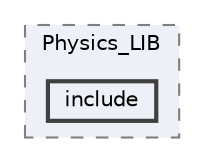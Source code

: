 digraph "D:/FCAI/GP/Codes/LIB/lib/Physics_LIB/include"
{
 // LATEX_PDF_SIZE
  bgcolor="transparent";
  edge [fontname=Helvetica,fontsize=10,labelfontname=Helvetica,labelfontsize=10];
  node [fontname=Helvetica,fontsize=10,shape=box,height=0.2,width=0.4];
  compound=true
  subgraph clusterdir_787acaf64017d5641c64393bd64682c4 {
    graph [ bgcolor="#edf0f7", pencolor="grey50", label="Physics_LIB", fontname=Helvetica,fontsize=10 style="filled,dashed", URL="dir_787acaf64017d5641c64393bd64682c4.html",tooltip=""]
  dir_d321b0b895e1a727907b7602d8e7d9be [label="include", fillcolor="#edf0f7", color="grey25", style="filled,bold", URL="dir_d321b0b895e1a727907b7602d8e7d9be.html",tooltip=""];
  }
}

